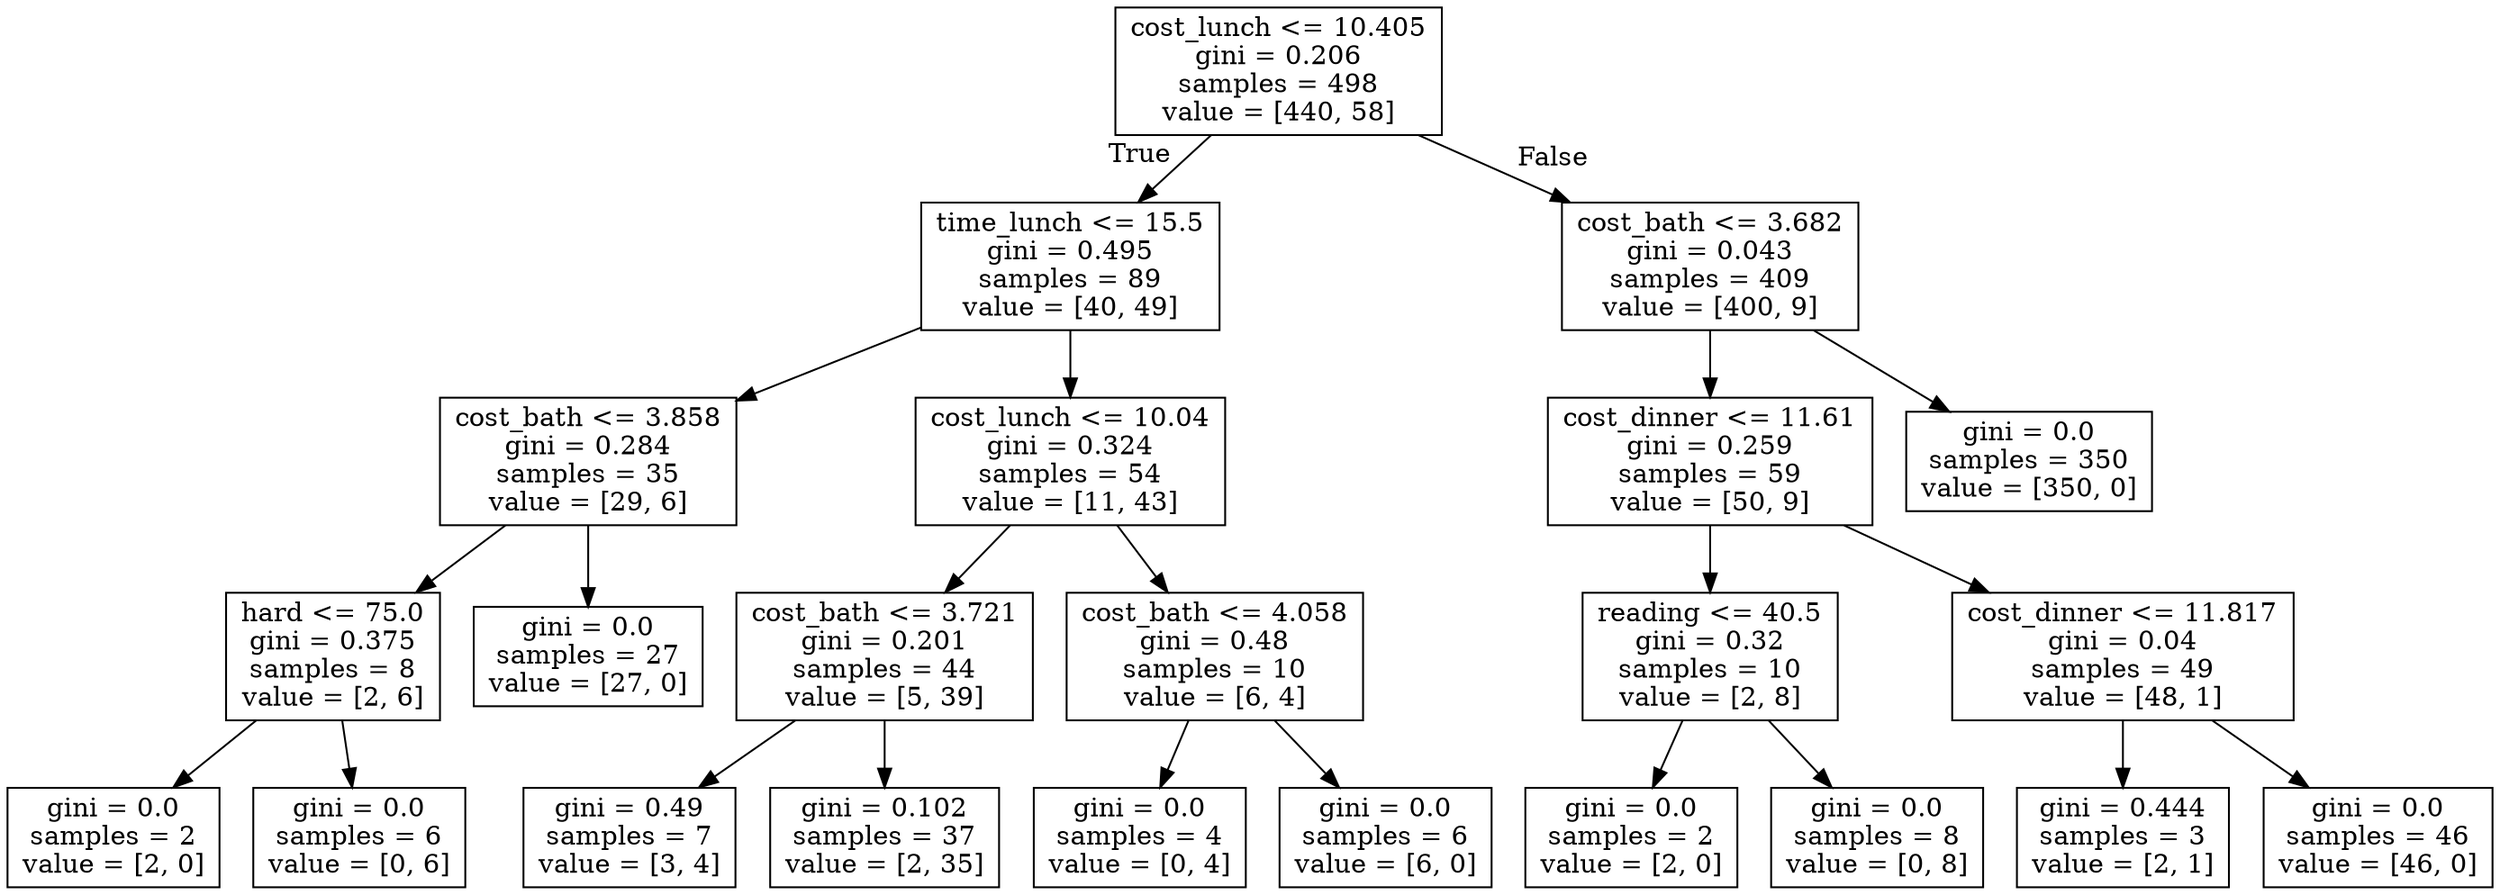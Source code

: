 digraph Tree {
node [shape=box] ;
0 [label="cost_lunch <= 10.405\ngini = 0.206\nsamples = 498\nvalue = [440, 58]"] ;
1 [label="time_lunch <= 15.5\ngini = 0.495\nsamples = 89\nvalue = [40, 49]"] ;
0 -> 1 [labeldistance=2.5, labelangle=45, headlabel="True"] ;
2 [label="cost_bath <= 3.858\ngini = 0.284\nsamples = 35\nvalue = [29, 6]"] ;
1 -> 2 ;
3 [label="hard <= 75.0\ngini = 0.375\nsamples = 8\nvalue = [2, 6]"] ;
2 -> 3 ;
4 [label="gini = 0.0\nsamples = 2\nvalue = [2, 0]"] ;
3 -> 4 ;
5 [label="gini = 0.0\nsamples = 6\nvalue = [0, 6]"] ;
3 -> 5 ;
6 [label="gini = 0.0\nsamples = 27\nvalue = [27, 0]"] ;
2 -> 6 ;
7 [label="cost_lunch <= 10.04\ngini = 0.324\nsamples = 54\nvalue = [11, 43]"] ;
1 -> 7 ;
8 [label="cost_bath <= 3.721\ngini = 0.201\nsamples = 44\nvalue = [5, 39]"] ;
7 -> 8 ;
9 [label="gini = 0.49\nsamples = 7\nvalue = [3, 4]"] ;
8 -> 9 ;
10 [label="gini = 0.102\nsamples = 37\nvalue = [2, 35]"] ;
8 -> 10 ;
11 [label="cost_bath <= 4.058\ngini = 0.48\nsamples = 10\nvalue = [6, 4]"] ;
7 -> 11 ;
12 [label="gini = 0.0\nsamples = 4\nvalue = [0, 4]"] ;
11 -> 12 ;
13 [label="gini = 0.0\nsamples = 6\nvalue = [6, 0]"] ;
11 -> 13 ;
14 [label="cost_bath <= 3.682\ngini = 0.043\nsamples = 409\nvalue = [400, 9]"] ;
0 -> 14 [labeldistance=2.5, labelangle=-45, headlabel="False"] ;
15 [label="cost_dinner <= 11.61\ngini = 0.259\nsamples = 59\nvalue = [50, 9]"] ;
14 -> 15 ;
16 [label="reading <= 40.5\ngini = 0.32\nsamples = 10\nvalue = [2, 8]"] ;
15 -> 16 ;
17 [label="gini = 0.0\nsamples = 2\nvalue = [2, 0]"] ;
16 -> 17 ;
18 [label="gini = 0.0\nsamples = 8\nvalue = [0, 8]"] ;
16 -> 18 ;
19 [label="cost_dinner <= 11.817\ngini = 0.04\nsamples = 49\nvalue = [48, 1]"] ;
15 -> 19 ;
20 [label="gini = 0.444\nsamples = 3\nvalue = [2, 1]"] ;
19 -> 20 ;
21 [label="gini = 0.0\nsamples = 46\nvalue = [46, 0]"] ;
19 -> 21 ;
22 [label="gini = 0.0\nsamples = 350\nvalue = [350, 0]"] ;
14 -> 22 ;
}